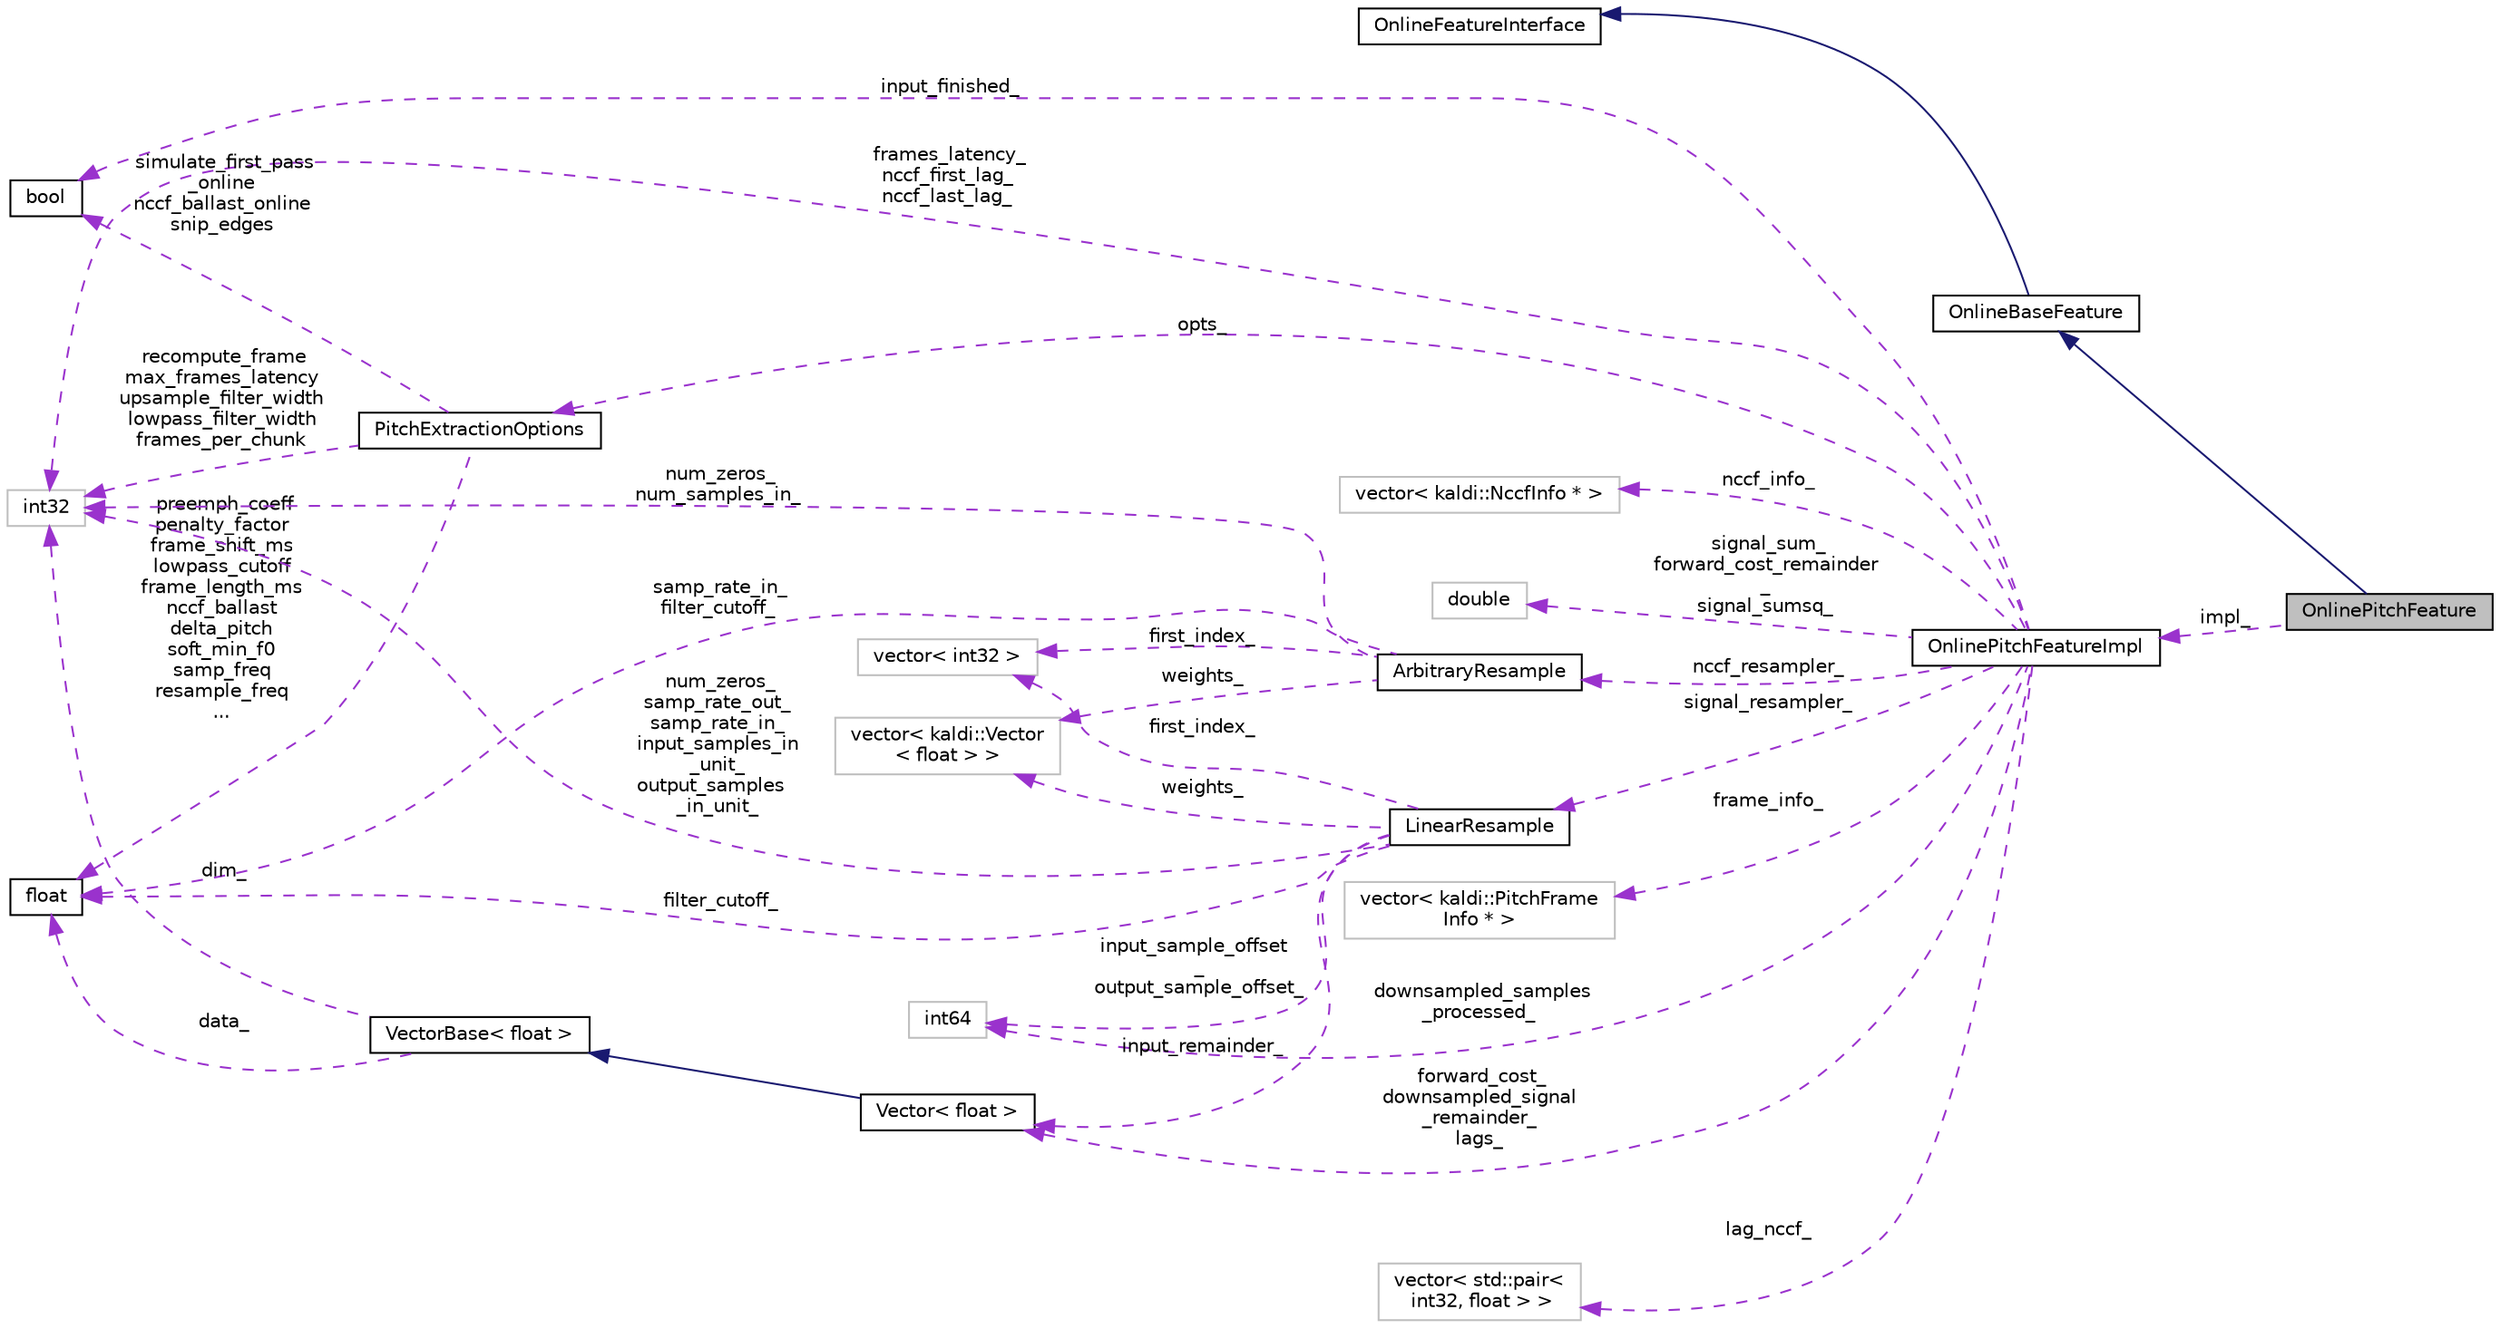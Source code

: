 digraph "OnlinePitchFeature"
{
  edge [fontname="Helvetica",fontsize="10",labelfontname="Helvetica",labelfontsize="10"];
  node [fontname="Helvetica",fontsize="10",shape=record];
  rankdir="LR";
  Node3 [label="OnlinePitchFeature",height=0.2,width=0.4,color="black", fillcolor="grey75", style="filled", fontcolor="black"];
  Node4 -> Node3 [dir="back",color="midnightblue",fontsize="10",style="solid",fontname="Helvetica"];
  Node4 [label="OnlineBaseFeature",height=0.2,width=0.4,color="black", fillcolor="white", style="filled",URL="$classkaldi_1_1OnlineBaseFeature.html",tooltip="Add a virtual class for \"source\" features such as MFCC or PLP or pitch features. "];
  Node5 -> Node4 [dir="back",color="midnightblue",fontsize="10",style="solid",fontname="Helvetica"];
  Node5 [label="OnlineFeatureInterface",height=0.2,width=0.4,color="black", fillcolor="white", style="filled",URL="$classkaldi_1_1OnlineFeatureInterface.html",tooltip="OnlineFeatureInterface is an interface for online feature processing (it is also usable in the offlin..."];
  Node6 -> Node3 [dir="back",color="darkorchid3",fontsize="10",style="dashed",label=" impl_" ,fontname="Helvetica"];
  Node6 [label="OnlinePitchFeatureImpl",height=0.2,width=0.4,color="black", fillcolor="white", style="filled",URL="$classkaldi_1_1OnlinePitchFeatureImpl.html"];
  Node7 -> Node6 [dir="back",color="darkorchid3",fontsize="10",style="dashed",label=" nccf_info_" ,fontname="Helvetica"];
  Node7 [label="vector\< kaldi::NccfInfo * \>",height=0.2,width=0.4,color="grey75", fillcolor="white", style="filled"];
  Node8 -> Node6 [dir="back",color="darkorchid3",fontsize="10",style="dashed",label=" signal_sum_\nforward_cost_remainder\l_\nsignal_sumsq_" ,fontname="Helvetica"];
  Node8 [label="double",height=0.2,width=0.4,color="grey75", fillcolor="white", style="filled"];
  Node9 -> Node6 [dir="back",color="darkorchid3",fontsize="10",style="dashed",label=" nccf_resampler_" ,fontname="Helvetica"];
  Node9 [label="ArbitraryResample",height=0.2,width=0.4,color="black", fillcolor="white", style="filled",URL="$classkaldi_1_1ArbitraryResample.html",tooltip="Class ArbitraryResample allows you to resample a signal (assumed zero outside the sample region..."];
  Node10 -> Node9 [dir="back",color="darkorchid3",fontsize="10",style="dashed",label=" samp_rate_in_\nfilter_cutoff_" ,fontname="Helvetica"];
  Node10 [label="float",height=0.2,width=0.4,color="black", fillcolor="white", style="filled",URL="$classfloat.html"];
  Node11 -> Node9 [dir="back",color="darkorchid3",fontsize="10",style="dashed",label=" first_index_" ,fontname="Helvetica"];
  Node11 [label="vector\< int32 \>",height=0.2,width=0.4,color="grey75", fillcolor="white", style="filled"];
  Node12 -> Node9 [dir="back",color="darkorchid3",fontsize="10",style="dashed",label=" weights_" ,fontname="Helvetica"];
  Node12 [label="vector\< kaldi::Vector\l\< float \> \>",height=0.2,width=0.4,color="grey75", fillcolor="white", style="filled"];
  Node13 -> Node9 [dir="back",color="darkorchid3",fontsize="10",style="dashed",label=" num_zeros_\nnum_samples_in_" ,fontname="Helvetica"];
  Node13 [label="int32",height=0.2,width=0.4,color="grey75", fillcolor="white", style="filled"];
  Node14 -> Node6 [dir="back",color="darkorchid3",fontsize="10",style="dashed",label=" frame_info_" ,fontname="Helvetica"];
  Node14 [label="vector\< kaldi::PitchFrame\lInfo * \>",height=0.2,width=0.4,color="grey75", fillcolor="white", style="filled"];
  Node15 -> Node6 [dir="back",color="darkorchid3",fontsize="10",style="dashed",label=" downsampled_samples\l_processed_" ,fontname="Helvetica"];
  Node15 [label="int64",height=0.2,width=0.4,color="grey75", fillcolor="white", style="filled"];
  Node16 -> Node6 [dir="back",color="darkorchid3",fontsize="10",style="dashed",label=" input_finished_" ,fontname="Helvetica"];
  Node16 [label="bool",height=0.2,width=0.4,color="black", fillcolor="white", style="filled",URL="$classbool.html"];
  Node17 -> Node6 [dir="back",color="darkorchid3",fontsize="10",style="dashed",label=" lag_nccf_" ,fontname="Helvetica"];
  Node17 [label="vector\< std::pair\<\l int32, float \> \>",height=0.2,width=0.4,color="grey75", fillcolor="white", style="filled"];
  Node18 -> Node6 [dir="back",color="darkorchid3",fontsize="10",style="dashed",label=" opts_" ,fontname="Helvetica"];
  Node18 [label="PitchExtractionOptions",height=0.2,width=0.4,color="black", fillcolor="white", style="filled",URL="$structkaldi_1_1PitchExtractionOptions.html"];
  Node10 -> Node18 [dir="back",color="darkorchid3",fontsize="10",style="dashed",label=" preemph_coeff\npenalty_factor\nframe_shift_ms\nlowpass_cutoff\nframe_length_ms\nnccf_ballast\ndelta_pitch\nsoft_min_f0\nsamp_freq\nresample_freq\n..." ,fontname="Helvetica"];
  Node16 -> Node18 [dir="back",color="darkorchid3",fontsize="10",style="dashed",label=" simulate_first_pass\l_online\nnccf_ballast_online\nsnip_edges" ,fontname="Helvetica"];
  Node13 -> Node18 [dir="back",color="darkorchid3",fontsize="10",style="dashed",label=" recompute_frame\nmax_frames_latency\nupsample_filter_width\nlowpass_filter_width\nframes_per_chunk" ,fontname="Helvetica"];
  Node19 -> Node6 [dir="back",color="darkorchid3",fontsize="10",style="dashed",label=" signal_resampler_" ,fontname="Helvetica"];
  Node19 [label="LinearResample",height=0.2,width=0.4,color="black", fillcolor="white", style="filled",URL="$classkaldi_1_1LinearResample.html",tooltip="LinearResample is a special case of ArbitraryResample, where we want to resample a signal at linearly..."];
  Node10 -> Node19 [dir="back",color="darkorchid3",fontsize="10",style="dashed",label=" filter_cutoff_" ,fontname="Helvetica"];
  Node11 -> Node19 [dir="back",color="darkorchid3",fontsize="10",style="dashed",label=" first_index_" ,fontname="Helvetica"];
  Node15 -> Node19 [dir="back",color="darkorchid3",fontsize="10",style="dashed",label=" input_sample_offset\l_\noutput_sample_offset_" ,fontname="Helvetica"];
  Node20 -> Node19 [dir="back",color="darkorchid3",fontsize="10",style="dashed",label=" input_remainder_" ,fontname="Helvetica"];
  Node20 [label="Vector\< float \>",height=0.2,width=0.4,color="black", fillcolor="white", style="filled",URL="$classkaldi_1_1Vector.html"];
  Node21 -> Node20 [dir="back",color="midnightblue",fontsize="10",style="solid",fontname="Helvetica"];
  Node21 [label="VectorBase\< float \>",height=0.2,width=0.4,color="black", fillcolor="white", style="filled",URL="$classkaldi_1_1VectorBase.html"];
  Node10 -> Node21 [dir="back",color="darkorchid3",fontsize="10",style="dashed",label=" data_" ,fontname="Helvetica"];
  Node13 -> Node21 [dir="back",color="darkorchid3",fontsize="10",style="dashed",label=" dim_" ,fontname="Helvetica"];
  Node12 -> Node19 [dir="back",color="darkorchid3",fontsize="10",style="dashed",label=" weights_" ,fontname="Helvetica"];
  Node13 -> Node19 [dir="back",color="darkorchid3",fontsize="10",style="dashed",label=" num_zeros_\nsamp_rate_out_\nsamp_rate_in_\ninput_samples_in\l_unit_\noutput_samples\l_in_unit_" ,fontname="Helvetica"];
  Node20 -> Node6 [dir="back",color="darkorchid3",fontsize="10",style="dashed",label=" forward_cost_\ndownsampled_signal\l_remainder_\nlags_" ,fontname="Helvetica"];
  Node13 -> Node6 [dir="back",color="darkorchid3",fontsize="10",style="dashed",label=" frames_latency_\nnccf_first_lag_\nnccf_last_lag_" ,fontname="Helvetica"];
}
